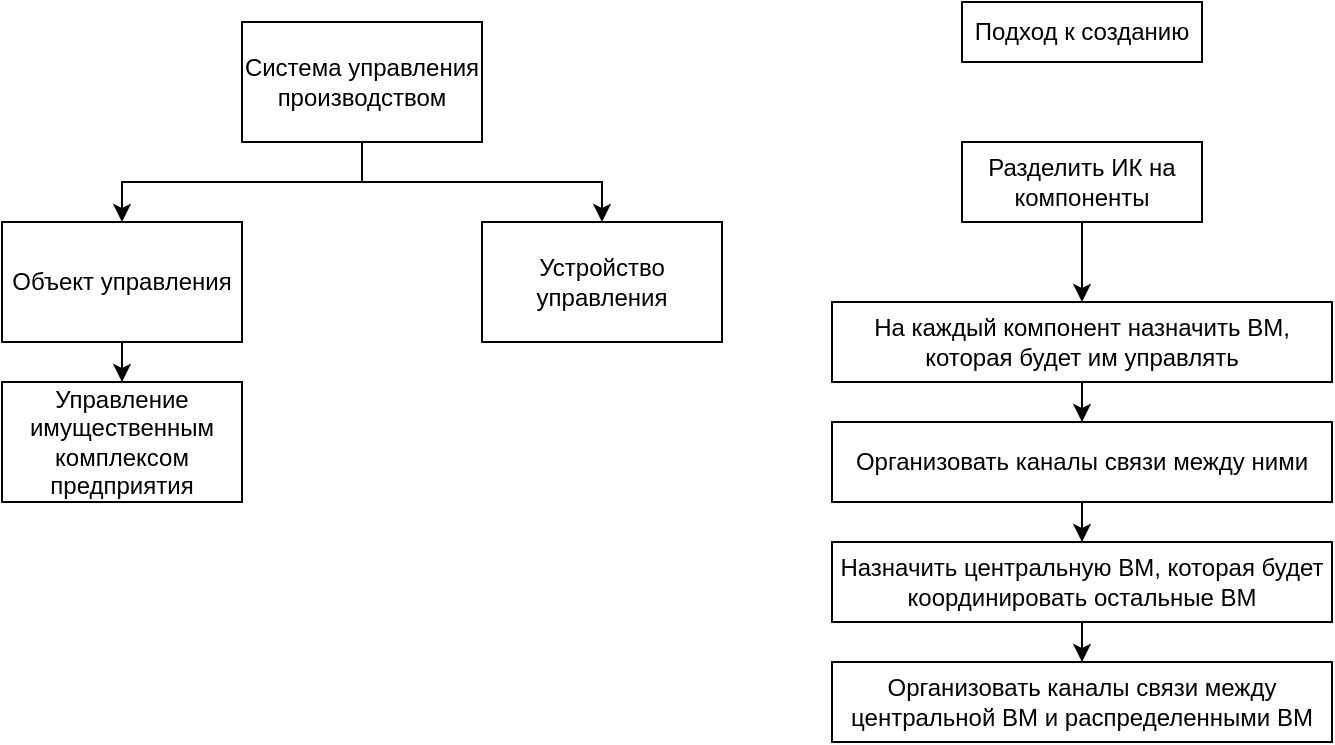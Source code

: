 <mxfile version="14.5.3" type="device"><diagram id="1_UuO0icjMHYJ6V_dGqa" name="Page-1"><mxGraphModel dx="1038" dy="552" grid="1" gridSize="10" guides="1" tooltips="1" connect="1" arrows="1" fold="1" page="1" pageScale="1" pageWidth="827" pageHeight="1169" math="0" shadow="0"><root><mxCell id="0"/><mxCell id="1" parent="0"/><mxCell id="Ams5MsBofx-44BWRfpQ7-3" value="" style="edgeStyle=orthogonalEdgeStyle;rounded=0;orthogonalLoop=1;jettySize=auto;html=1;" edge="1" parent="1" source="Ams5MsBofx-44BWRfpQ7-1" target="Ams5MsBofx-44BWRfpQ7-2"><mxGeometry relative="1" as="geometry"/></mxCell><mxCell id="Ams5MsBofx-44BWRfpQ7-6" style="edgeStyle=orthogonalEdgeStyle;rounded=0;orthogonalLoop=1;jettySize=auto;html=1;entryX=0.5;entryY=0;entryDx=0;entryDy=0;" edge="1" parent="1" source="Ams5MsBofx-44BWRfpQ7-1" target="Ams5MsBofx-44BWRfpQ7-4"><mxGeometry relative="1" as="geometry"/></mxCell><mxCell id="Ams5MsBofx-44BWRfpQ7-1" value="Система управления производством" style="rounded=0;whiteSpace=wrap;html=1;" vertex="1" parent="1"><mxGeometry x="160" y="20" width="120" height="60" as="geometry"/></mxCell><mxCell id="Ams5MsBofx-44BWRfpQ7-8" value="" style="edgeStyle=orthogonalEdgeStyle;rounded=0;orthogonalLoop=1;jettySize=auto;html=1;" edge="1" parent="1" source="Ams5MsBofx-44BWRfpQ7-2" target="Ams5MsBofx-44BWRfpQ7-7"><mxGeometry relative="1" as="geometry"/></mxCell><mxCell id="Ams5MsBofx-44BWRfpQ7-2" value="Объект управления" style="rounded=0;whiteSpace=wrap;html=1;" vertex="1" parent="1"><mxGeometry x="40" y="120" width="120" height="60" as="geometry"/></mxCell><mxCell id="Ams5MsBofx-44BWRfpQ7-4" value="Устройство управления" style="rounded=0;whiteSpace=wrap;html=1;" vertex="1" parent="1"><mxGeometry x="280" y="120" width="120" height="60" as="geometry"/></mxCell><mxCell id="Ams5MsBofx-44BWRfpQ7-7" value="Управление имущественным комплексом предприятия" style="rounded=0;whiteSpace=wrap;html=1;" vertex="1" parent="1"><mxGeometry x="40" y="200" width="120" height="60" as="geometry"/></mxCell><mxCell id="Ams5MsBofx-44BWRfpQ7-9" value="Подход к созданию" style="rounded=0;whiteSpace=wrap;html=1;" vertex="1" parent="1"><mxGeometry x="520" y="10" width="120" height="30" as="geometry"/></mxCell><mxCell id="Ams5MsBofx-44BWRfpQ7-12" value="" style="edgeStyle=orthogonalEdgeStyle;rounded=0;orthogonalLoop=1;jettySize=auto;html=1;" edge="1" parent="1" source="Ams5MsBofx-44BWRfpQ7-10" target="Ams5MsBofx-44BWRfpQ7-11"><mxGeometry relative="1" as="geometry"/></mxCell><mxCell id="Ams5MsBofx-44BWRfpQ7-10" value="Разделить ИК на компоненты" style="rounded=0;whiteSpace=wrap;html=1;" vertex="1" parent="1"><mxGeometry x="520" y="80" width="120" height="40" as="geometry"/></mxCell><mxCell id="Ams5MsBofx-44BWRfpQ7-14" value="" style="edgeStyle=orthogonalEdgeStyle;rounded=0;orthogonalLoop=1;jettySize=auto;html=1;" edge="1" parent="1" source="Ams5MsBofx-44BWRfpQ7-11" target="Ams5MsBofx-44BWRfpQ7-13"><mxGeometry relative="1" as="geometry"/></mxCell><mxCell id="Ams5MsBofx-44BWRfpQ7-11" value="На каждый компонент назначить ВМ, которая будет им управлять" style="rounded=0;whiteSpace=wrap;html=1;" vertex="1" parent="1"><mxGeometry x="455" y="160" width="250" height="40" as="geometry"/></mxCell><mxCell id="Ams5MsBofx-44BWRfpQ7-16" value="" style="edgeStyle=orthogonalEdgeStyle;rounded=0;orthogonalLoop=1;jettySize=auto;html=1;" edge="1" parent="1" source="Ams5MsBofx-44BWRfpQ7-13" target="Ams5MsBofx-44BWRfpQ7-15"><mxGeometry relative="1" as="geometry"/></mxCell><mxCell id="Ams5MsBofx-44BWRfpQ7-13" value="Организовать каналы связи между ними" style="rounded=0;whiteSpace=wrap;html=1;" vertex="1" parent="1"><mxGeometry x="455" y="220" width="250" height="40" as="geometry"/></mxCell><mxCell id="Ams5MsBofx-44BWRfpQ7-18" value="" style="edgeStyle=orthogonalEdgeStyle;rounded=0;orthogonalLoop=1;jettySize=auto;html=1;" edge="1" parent="1" source="Ams5MsBofx-44BWRfpQ7-15" target="Ams5MsBofx-44BWRfpQ7-17"><mxGeometry relative="1" as="geometry"/></mxCell><mxCell id="Ams5MsBofx-44BWRfpQ7-15" value="Назначить центральную ВМ, которая будет координировать остальные ВМ" style="rounded=0;whiteSpace=wrap;html=1;" vertex="1" parent="1"><mxGeometry x="455" y="280" width="250" height="40" as="geometry"/></mxCell><mxCell id="Ams5MsBofx-44BWRfpQ7-17" value="Организовать каналы связи между центральной ВМ и распределенными ВМ" style="rounded=0;whiteSpace=wrap;html=1;" vertex="1" parent="1"><mxGeometry x="455" y="340" width="250" height="40" as="geometry"/></mxCell></root></mxGraphModel></diagram></mxfile>